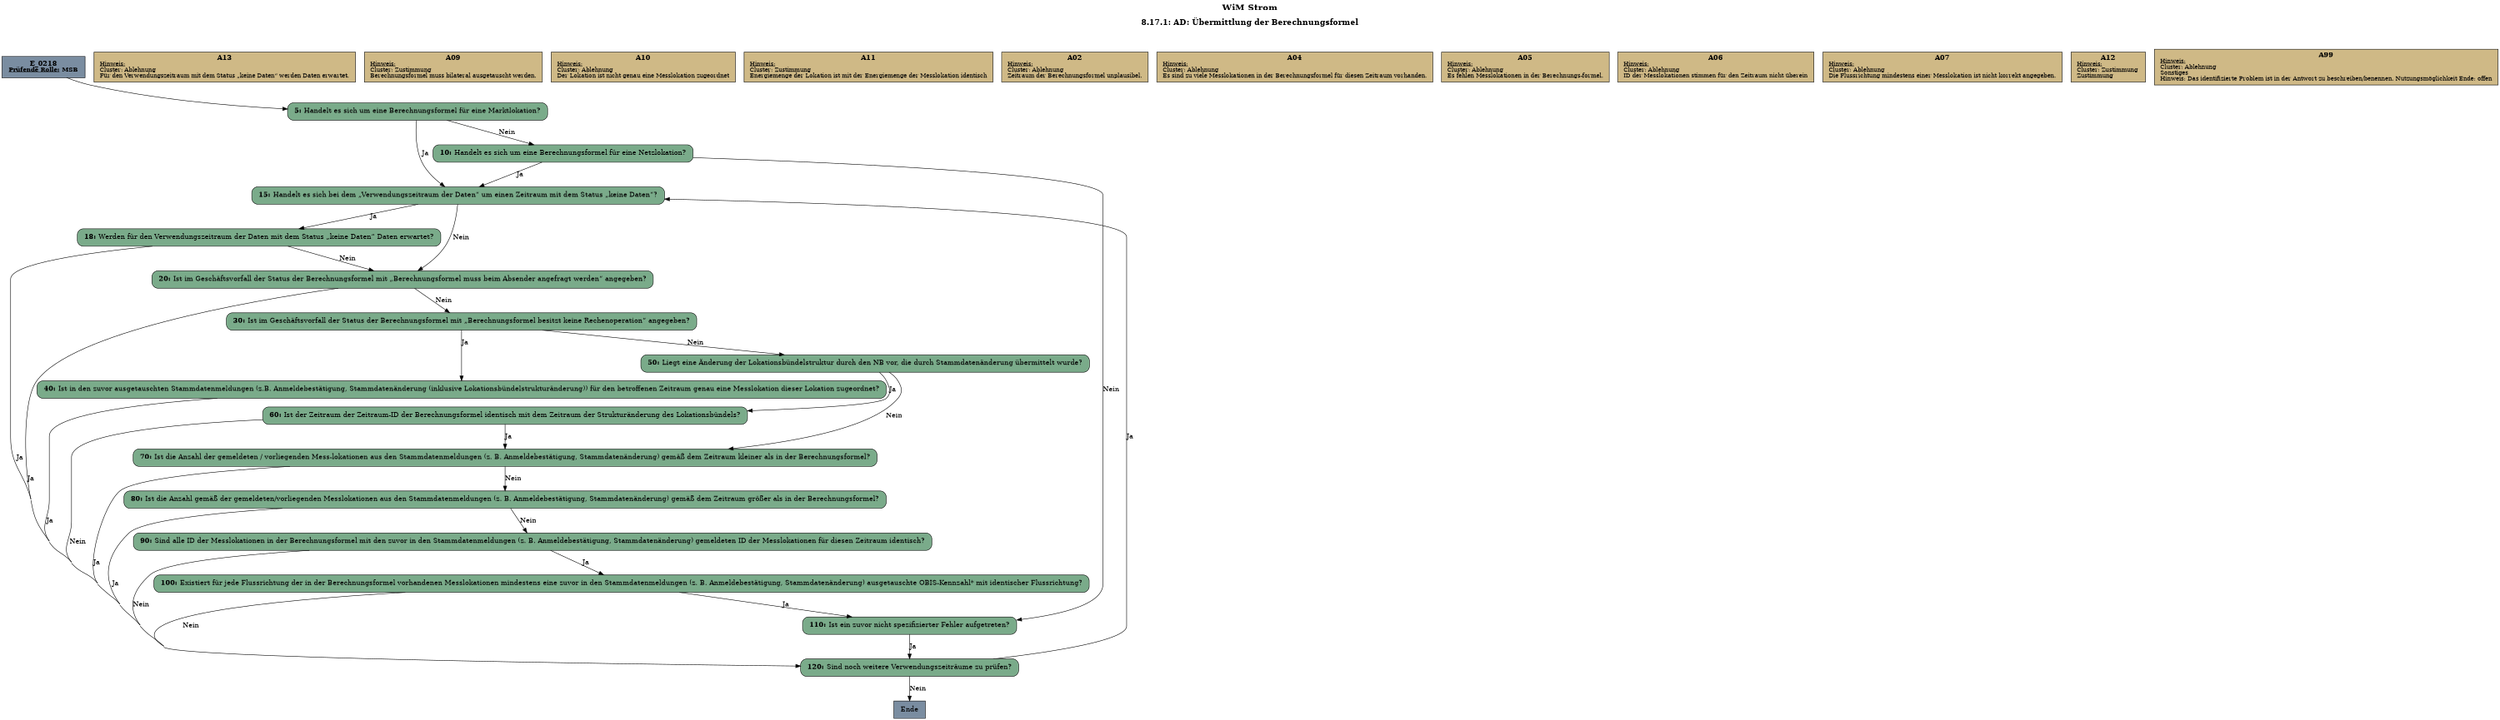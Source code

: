 digraph D {
    labelloc="t";
    label=<<B><FONT POINT-SIZE="18">WiM Strom</FONT></B><BR/><BR/><B><FONT POINT-SIZE="16">8.17.1: AD: Übermittlung der Berechnungsformel</FONT></B><BR/><BR/><BR/><BR/>>;
    ratio="compress";
    concentrate=true;
    pack=true;
    rankdir=TB;
    packmode="array";
    size="20,20";
    "Start" [margin="0.2,0.12", shape=box, style=filled, fillcolor="#7a8da1", label=<<B>E_0218</B><BR align="center"/><FONT point-size="12"><B><U>Prüfende Rolle:</U> MSB</B></FONT><BR align="center"/>>];
    "5" [margin="0.2,0.12", shape=box, style="filled,rounded", fillcolor="#7aab8a", label=<<B>5: </B>Handelt es sich um eine Berechnungsformel für eine Marktlokation?<BR align="left"/>>];
    "10" [margin="0.2,0.12", shape=box, style="filled,rounded", fillcolor="#7aab8a", label=<<B>10: </B>Handelt es sich um eine Berechnungsformel für eine Netzlokation?<BR align="left"/>>];
    "15" [margin="0.2,0.12", shape=box, style="filled,rounded", fillcolor="#7aab8a", label=<<B>15: </B>Handelt es sich bei dem „Verwendungszeitraum der Daten“ um einen Zeitraum mit dem Status „keine Daten“?<BR align="left"/>>];
    "18" [margin="0.2,0.12", shape=box, style="filled,rounded", fillcolor="#7aab8a", label=<<B>18: </B>Werden für den Verwendungszeitraum der Daten mit dem Status „keine Daten“ Daten erwartet?<BR align="left"/>>];
    "A13" [margin="0.17,0.08", shape=box, style=filled, fillcolor="#cfb986", label=<<B>A13</B><BR align="center"/><FONT point-size="12"><U>Hinweis:</U><BR align="left"/>Cluster: Ablehnung<BR align="left"/>Für den Verwendungszeitraum mit dem Status „keine Daten“ werden Daten erwartet.<BR align="left"/></FONT>>];
    "20" [margin="0.2,0.12", shape=box, style="filled,rounded", fillcolor="#7aab8a", label=<<B>20: </B>Ist im Geschäftsvorfall der Status der Berechnungsformel mit „Berechnungsformel muss beim Absender angefragt werden“ angegeben?<BR align="left"/>>];
    "A09" [margin="0.17,0.08", shape=box, style=filled, fillcolor="#cfb986", label=<<B>A09</B><BR align="center"/><FONT point-size="12"><U>Hinweis:</U><BR align="left"/>Cluster: Zustimmung<BR align="left"/>Berechnungsformel muss bilateral ausgetauscht werden.<BR align="left"/></FONT>>];
    "30" [margin="0.2,0.12", shape=box, style="filled,rounded", fillcolor="#7aab8a", label=<<B>30: </B>Ist im Geschäftsvorfall der Status der Berechnungsformel mit „Berechnungsformel besitzt keine Rechenoperation“ angegeben?<BR align="left"/>>];
    "40" [margin="0.2,0.12", shape=box, style="filled,rounded", fillcolor="#7aab8a", label=<<B>40: </B>Ist in den zuvor ausgetauschten Stammdatenmeldungen (z.B. Anmeldebestätigung, Stammdatenänderung (inklusive Lokationsbündelstrukturänderung)) für den betroffenen Zeitraum genau eine Messlokation dieser Lokation zugeordnet?<BR align="left"/>>];
    "A10" [margin="0.17,0.08", shape=box, style=filled, fillcolor="#cfb986", label=<<B>A10</B><BR align="center"/><FONT point-size="12"><U>Hinweis:</U><BR align="left"/>Cluster: Ablehnung<BR align="left"/>Der Lokation ist nicht genau eine Messlokation zugeordnet<BR align="left"/></FONT>>];
    "A11" [margin="0.17,0.08", shape=box, style=filled, fillcolor="#cfb986", label=<<B>A11</B><BR align="center"/><FONT point-size="12"><U>Hinweis:</U><BR align="left"/>Cluster: Zustimmung<BR align="left"/>Energiemenge der Lokation ist mit der Energiemenge der Messlokation identisch<BR align="left"/></FONT>>];
    "50" [margin="0.2,0.12", shape=box, style="filled,rounded", fillcolor="#7aab8a", label=<<B>50: </B>Liegt eine Änderung der Lokationsbündelstruktur durch den NB vor, die durch Stammdatenänderung übermittelt wurde?<BR align="left"/>>];
    "60" [margin="0.2,0.12", shape=box, style="filled,rounded", fillcolor="#7aab8a", label=<<B>60: </B>Ist der Zeitraum der Zeitraum-ID der Berechnungsformel identisch mit dem Zeitraum der Strukturänderung des Lokationsbündels?<BR align="left"/>>];
    "A02" [margin="0.17,0.08", shape=box, style=filled, fillcolor="#cfb986", label=<<B>A02</B><BR align="center"/><FONT point-size="12"><U>Hinweis:</U><BR align="left"/>Cluster: Ablehnung<BR align="left"/>Zeitraum der Berechnungsformel unplausibel.<BR align="left"/></FONT>>];
    "70" [margin="0.2,0.12", shape=box, style="filled,rounded", fillcolor="#7aab8a", label=<<B>70: </B>Ist die Anzahl der gemeldeten / vorliegenden Mess-lokationen aus den Stammdatenmeldungen (z. B. Anmeldebestätigung, Stammdatenänderung) gemäß dem Zeitraum kleiner als in der Berechnungsformel?<BR align="left"/>>];
    "A04" [margin="0.17,0.08", shape=box, style=filled, fillcolor="#cfb986", label=<<B>A04</B><BR align="center"/><FONT point-size="12"><U>Hinweis:</U><BR align="left"/>Cluster: Ablehnung<BR align="left"/>Es sind zu viele Messlokationen in der Berechnungsformel für diesen Zeitraum vorhanden.<BR align="left"/></FONT>>];
    "80" [margin="0.2,0.12", shape=box, style="filled,rounded", fillcolor="#7aab8a", label=<<B>80: </B>Ist die Anzahl gemäß der gemeldeten/vorliegenden Messlokationen aus den Stammdatenmeldungen (z. B. Anmeldebestätigung, Stammdatenänderung) gemäß dem Zeitraum größer als in der Berechnungsformel?<BR align="left"/>>];
    "A05" [margin="0.17,0.08", shape=box, style=filled, fillcolor="#cfb986", label=<<B>A05</B><BR align="center"/><FONT point-size="12"><U>Hinweis:</U><BR align="left"/>Cluster: Ablehnung<BR align="left"/>Es fehlen Messlokationen in der Berechnungs-formel.<BR align="left"/></FONT>>];
    "90" [margin="0.2,0.12", shape=box, style="filled,rounded", fillcolor="#7aab8a", label=<<B>90: </B>Sind alle ID der Messlokationen in der Berechnungsformel mit den zuvor in den Stammdatenmeldungen (z. B. Anmeldebestätigung, Stammdatenänderung) gemeldeten ID der Messlokationen für diesen Zeitraum identisch?<BR align="left"/>>];
    "A06" [margin="0.17,0.08", shape=box, style=filled, fillcolor="#cfb986", label=<<B>A06</B><BR align="center"/><FONT point-size="12"><U>Hinweis:</U><BR align="left"/>Cluster: Ablehnung<BR align="left"/>ID der Messlokationen stimmen für den Zeitraum nicht überein<BR align="left"/></FONT>>];
    "100" [margin="0.2,0.12", shape=box, style="filled,rounded", fillcolor="#7aab8a", label=<<B>100: </B>Existiert für jede Flussrichtung der in der Berechnungsformel vorhandenen Messlokationen mindestens eine zuvor in den Stammdatenmeldungen (z. B. Anmeldebestätigung, Stammdatenänderung) ausgetauschte OBIS-Kennzahl* mit identischer Flussrichtung?<BR align="left"/>>];
    "A07" [margin="0.17,0.08", shape=box, style=filled, fillcolor="#cfb986", label=<<B>A07</B><BR align="center"/><FONT point-size="12"><U>Hinweis:</U><BR align="left"/>Cluster: Ablehnung<BR align="left"/>Die Flussrichtung mindestens einer Messlokation ist nicht korrekt angegeben.<BR align="left"/></FONT>>];
    "110" [margin="0.2,0.12", shape=box, style="filled,rounded", fillcolor="#7aab8a", label=<<B>110: </B>Ist ein zuvor nicht spezifizierter Fehler aufgetreten?<BR align="left"/>>];
    "A12" [margin="0.17,0.08", shape=box, style=filled, fillcolor="#cfb986", label=<<B>A12</B><BR align="center"/><FONT point-size="12"><U>Hinweis:</U><BR align="left"/>Cluster: Zustimmung <BR align="left"/>Zustimmung<BR align="left"/></FONT>>];
    "A99" [margin="0.17,0.08", shape=box, style=filled, fillcolor="#cfb986", label=<<B>A99</B><BR align="center"/><FONT point-size="12"><U>Hinweis:</U><BR align="left"/>Cluster: Ablehnung <BR align="left"/>Sonstiges <BR align="left"/>Hinweis: Das identifizierte Problem ist in der Antwort zu beschreiben/benennen. Nutzungsmöglichkeit Ende: offen<BR align="left"/></FONT>>];
    "120" [margin="0.2,0.12", shape=box, style="filled,rounded", fillcolor="#7aab8a", label=<<B>120: </B>Sind noch weitere Verwendungszeiträume zu prüfen?<BR align="left"/>>];
    "Ende" [margin="0.2,0.12", shape=box, style=filled, fillcolor="#7a8da1", label="Ende"];

    "Start" -> "5";
    "5" -> "15" [label="Ja"];
    "5" -> "10" [label="Nein"];
    "10" -> "15" [label="Ja"];
    "10" -> "110" [label="Nein"];
    "15" -> "20" [label="Nein"];
    "15" -> "18" [label="Ja"];
    "18" -> "20" [label="Nein"];
    "18" -> "120" [label="Ja"];
    "20" -> "120" [label="Ja"];
    "20" -> "30" [label="Nein"];
    "30" -> "40" [label="Ja"];
    "30" -> "50" [label="Nein"];
    "40" -> "120" [label="Ja"];
    "50" -> "60" [label="Ja"];
    "50" -> "70" [label="Nein"];
    "60" -> "120" [label="Nein"];
    "60" -> "70" [label="Ja"];
    "70" -> "120" [label="Ja"];
    "70" -> "80" [label="Nein"];
    "80" -> "120" [label="Ja"];
    "80" -> "90" [label="Nein"];
    "90" -> "120" [label="Nein"];
    "90" -> "100" [label="Ja"];
    "100" -> "120" [label="Nein"];
    "100" -> "110" [label="Ja"];
    "110" -> "120" [label="Ja"];
    "120" -> "15" [label="Ja"];
    "120" -> "Ende" [label="Nein"];

    bgcolor="transparent";
}
